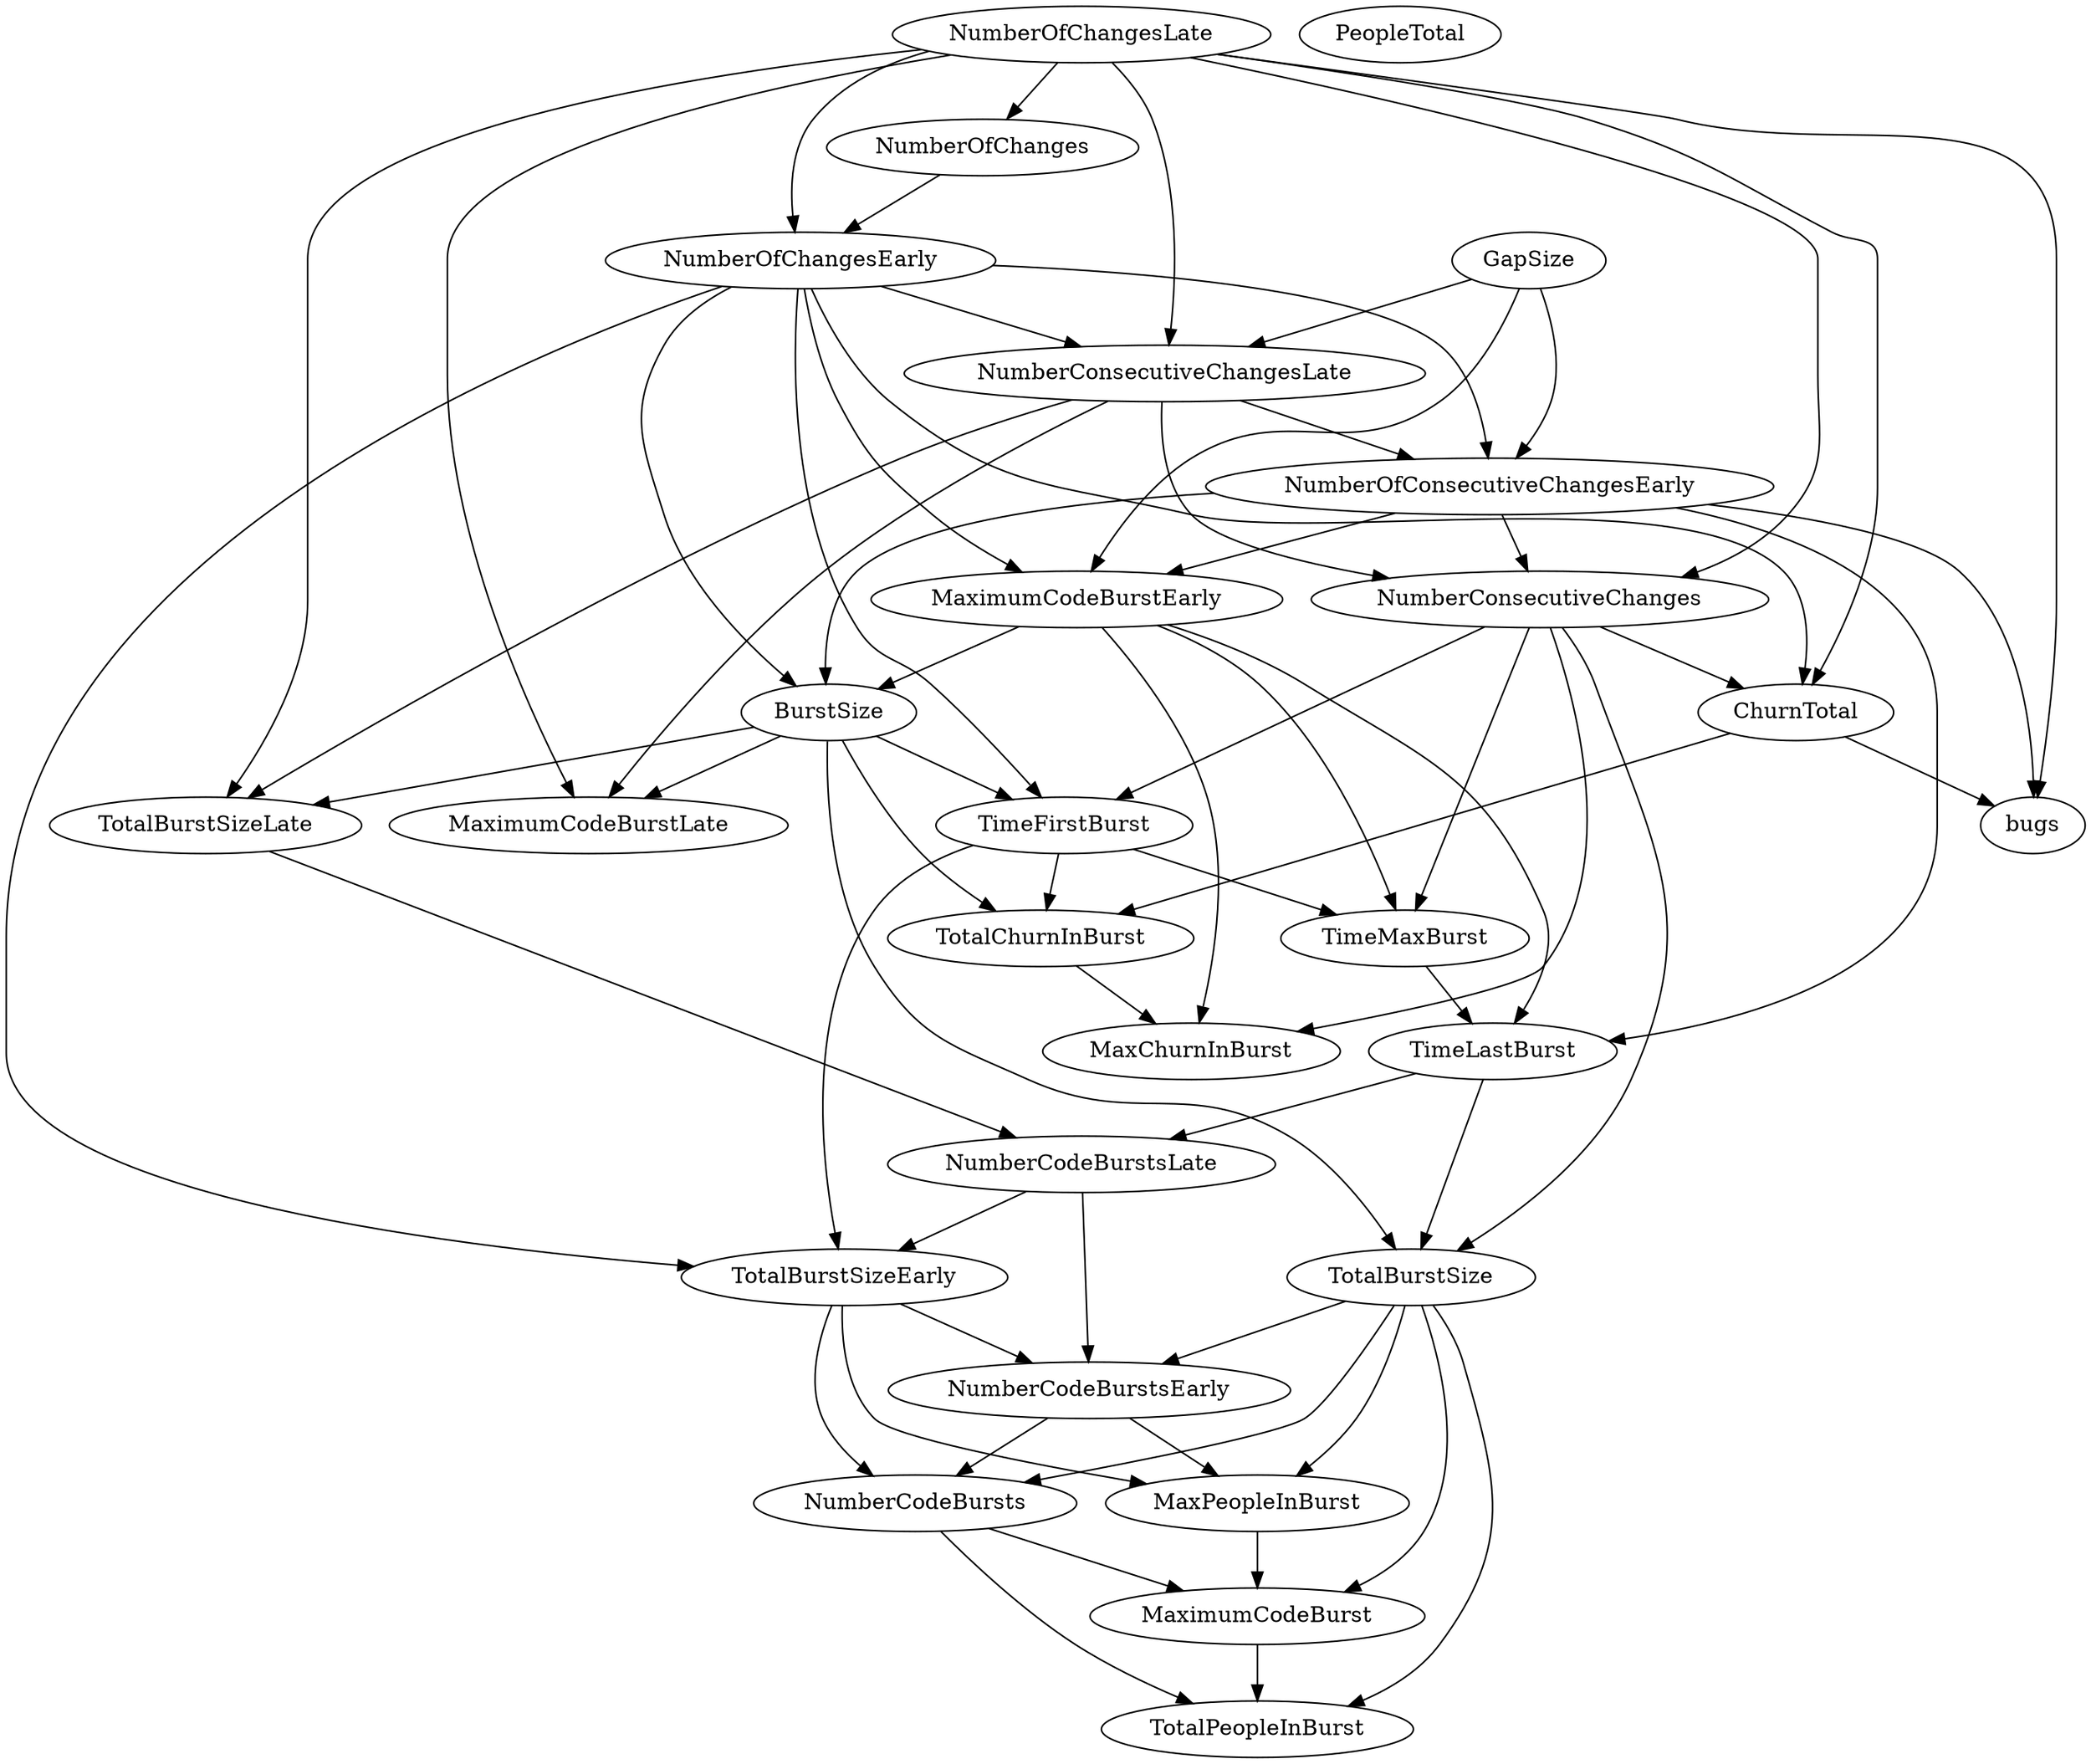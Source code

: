 digraph {
   TotalPeopleInBurst;
   MaximumCodeBurstLate;
   NumberOfChanges;
   MaxPeopleInBurst;
   TotalBurstSizeLate;
   NumberCodeBurstsLate;
   NumberOfChangesLate;
   NumberOfChangesEarly;
   MaxChurnInBurst;
   MaximumCodeBurstEarly;
   NumberCodeBurstsEarly;
   TimeFirstBurst;
   TotalChurnInBurst;
   ChurnTotal;
   MaximumCodeBurst;
   NumberOfConsecutiveChangesEarly;
   NumberConsecutiveChangesLate;
   TotalBurstSizeEarly;
   TotalBurstSize;
   TimeMaxBurst;
   NumberConsecutiveChanges;
   TimeLastBurst;
   NumberCodeBursts;
   PeopleTotal;
   bugs;
   GapSize;
   BurstSize;
   NumberOfChanges -> NumberOfChangesEarly;
   MaxPeopleInBurst -> MaximumCodeBurst;
   TotalBurstSizeLate -> NumberCodeBurstsLate;
   NumberCodeBurstsLate -> NumberCodeBurstsEarly;
   NumberCodeBurstsLate -> TotalBurstSizeEarly;
   NumberOfChangesLate -> MaximumCodeBurstLate;
   NumberOfChangesLate -> NumberOfChanges;
   NumberOfChangesLate -> TotalBurstSizeLate;
   NumberOfChangesLate -> NumberOfChangesEarly;
   NumberOfChangesLate -> ChurnTotal;
   NumberOfChangesLate -> NumberConsecutiveChangesLate;
   NumberOfChangesLate -> NumberConsecutiveChanges;
   NumberOfChangesLate -> bugs;
   NumberOfChangesEarly -> MaximumCodeBurstEarly;
   NumberOfChangesEarly -> TimeFirstBurst;
   NumberOfChangesEarly -> ChurnTotal;
   NumberOfChangesEarly -> NumberOfConsecutiveChangesEarly;
   NumberOfChangesEarly -> NumberConsecutiveChangesLate;
   NumberOfChangesEarly -> TotalBurstSizeEarly;
   NumberOfChangesEarly -> BurstSize;
   MaximumCodeBurstEarly -> MaxChurnInBurst;
   MaximumCodeBurstEarly -> TimeMaxBurst;
   MaximumCodeBurstEarly -> TimeLastBurst;
   MaximumCodeBurstEarly -> BurstSize;
   NumberCodeBurstsEarly -> MaxPeopleInBurst;
   NumberCodeBurstsEarly -> NumberCodeBursts;
   TimeFirstBurst -> TotalChurnInBurst;
   TimeFirstBurst -> TotalBurstSizeEarly;
   TimeFirstBurst -> TimeMaxBurst;
   TotalChurnInBurst -> MaxChurnInBurst;
   ChurnTotal -> TotalChurnInBurst;
   ChurnTotal -> bugs;
   MaximumCodeBurst -> TotalPeopleInBurst;
   NumberOfConsecutiveChangesEarly -> MaximumCodeBurstEarly;
   NumberOfConsecutiveChangesEarly -> NumberConsecutiveChanges;
   NumberOfConsecutiveChangesEarly -> TimeLastBurst;
   NumberOfConsecutiveChangesEarly -> bugs;
   NumberOfConsecutiveChangesEarly -> BurstSize;
   NumberConsecutiveChangesLate -> MaximumCodeBurstLate;
   NumberConsecutiveChangesLate -> TotalBurstSizeLate;
   NumberConsecutiveChangesLate -> NumberOfConsecutiveChangesEarly;
   NumberConsecutiveChangesLate -> NumberConsecutiveChanges;
   TotalBurstSizeEarly -> MaxPeopleInBurst;
   TotalBurstSizeEarly -> NumberCodeBurstsEarly;
   TotalBurstSizeEarly -> NumberCodeBursts;
   TotalBurstSize -> TotalPeopleInBurst;
   TotalBurstSize -> MaxPeopleInBurst;
   TotalBurstSize -> NumberCodeBurstsEarly;
   TotalBurstSize -> MaximumCodeBurst;
   TotalBurstSize -> NumberCodeBursts;
   TimeMaxBurst -> TimeLastBurst;
   NumberConsecutiveChanges -> MaxChurnInBurst;
   NumberConsecutiveChanges -> TimeFirstBurst;
   NumberConsecutiveChanges -> ChurnTotal;
   NumberConsecutiveChanges -> TotalBurstSize;
   NumberConsecutiveChanges -> TimeMaxBurst;
   TimeLastBurst -> NumberCodeBurstsLate;
   TimeLastBurst -> TotalBurstSize;
   NumberCodeBursts -> TotalPeopleInBurst;
   NumberCodeBursts -> MaximumCodeBurst;
   GapSize -> MaximumCodeBurstEarly;
   GapSize -> NumberOfConsecutiveChangesEarly;
   GapSize -> NumberConsecutiveChangesLate;
   BurstSize -> MaximumCodeBurstLate;
   BurstSize -> TotalBurstSizeLate;
   BurstSize -> TimeFirstBurst;
   BurstSize -> TotalChurnInBurst;
   BurstSize -> TotalBurstSize;
}
